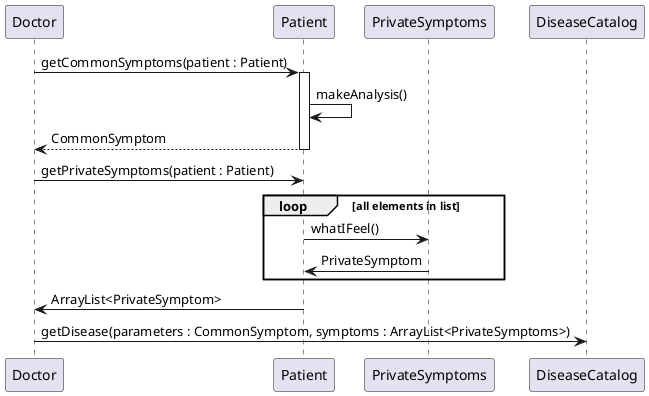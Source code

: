 @startuml

Doctor -> Patient : getCommonSymptoms(patient : Patient)
activate Patient
    Patient -> Patient : makeAnalysis()
    return CommonSymptom

Doctor -> Patient : getPrivateSymptoms(patient : Patient)

loop all elements in list
    Patient -> PrivateSymptoms : whatIFeel()
    PrivateSymptoms -> Patient : PrivateSymptom
end
Patient -> Doctor : ArrayList<PrivateSymptom>

Doctor -> DiseaseCatalog : getDisease(parameters : CommonSymptom, symptoms : ArrayList<PrivateSymptoms>)

@enduml